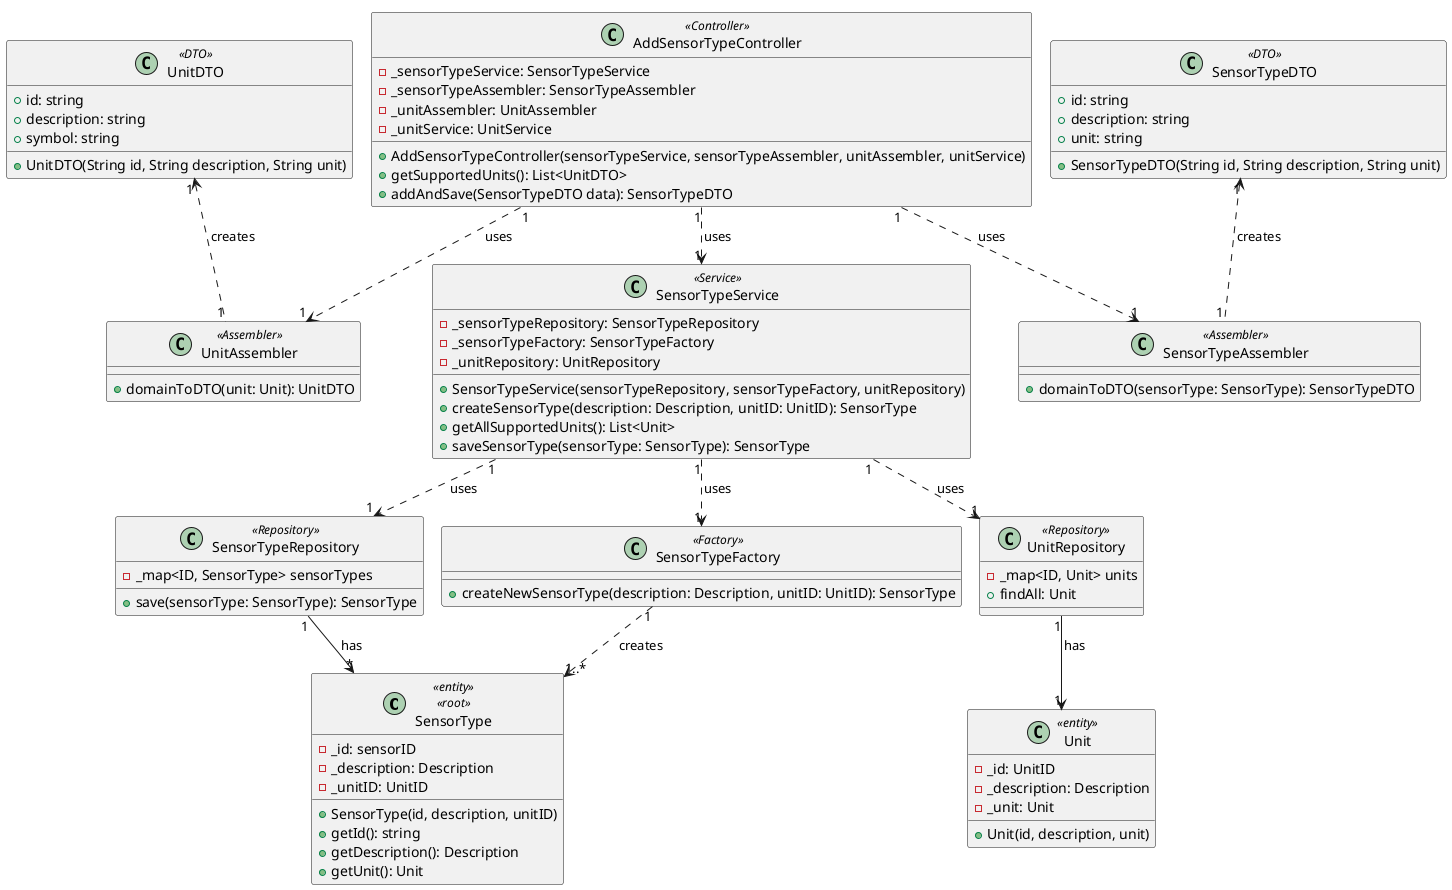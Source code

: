 @startuml
!pragma layout smetana

class SensorType<<entity>> <<root>> {
  - _id: sensorID
  - _description: Description
  - _unitID: UnitID
  + SensorType(id, description, unitID)
  + getId(): string
  + getDescription(): Description
  + getUnit(): Unit
  }

class SensorTypeFactory<<Factory>> {
  + createNewSensorType(description: Description, unitID: UnitID): SensorType
  }

class SensorTypeRepository<<Repository>> {
  - _map<ID, SensorType> sensorTypes
  + save(sensorType: SensorType): SensorType
  }
class SensorTypeService<<Service>> {
    - _sensorTypeRepository: SensorTypeRepository
    - _sensorTypeFactory: SensorTypeFactory
    - _unitRepository: UnitRepository
  + SensorTypeService(sensorTypeRepository, sensorTypeFactory, unitRepository)
  + createSensorType(description: Description, unitID: UnitID): SensorType
  + getAllSupportedUnits(): List<Unit>
  + saveSensorType(sensorType: SensorType): SensorType
  }
  class UnitRepository<<Repository>> {
    - _map<ID, Unit> units
    + findAll: Unit
    }
class Unit<<entity>> {
  - _id: UnitID
  - _description: Description
  - _unit: Unit
  + Unit(id, description, unit)
  }
class AddSensorTypeController<<Controller>> {
  - _sensorTypeService: SensorTypeService
  - _sensorTypeAssembler: SensorTypeAssembler
  - _unitAssembler: UnitAssembler
  - _unitService: UnitService
  + AddSensorTypeController(sensorTypeService, sensorTypeAssembler, unitAssembler, unitService)
  + getSupportedUnits(): List<UnitDTO>
  + addAndSave(SensorTypeDTO data): SensorTypeDTO
  }
class SensorTypeDTO<<DTO>> {
+ id: string
+ description: string
+ unit: string
+ SensorTypeDTO(String id, String description, String unit)
}
class SensorTypeAssembler<<Assembler>> {
  + domainToDTO(sensorType: SensorType): SensorTypeDTO
  }
class UnitAssembler<<Assembler>> {
  + domainToDTO(unit: Unit): UnitDTO
  }
class UnitDTO<<DTO>> {
  + id: string
  + description: string
  + symbol: string
  + UnitDTO(String id, String description, String unit)
  }




SensorTypeRepository"1" -down-> "*"SensorType: has
SensorTypeService"1" .down.> "1"SensorTypeFactory: uses
SensorTypeService"1" .down.> "1"SensorTypeRepository: uses
SensorTypeService"1" .down-> "1"UnitRepository: uses
UnitRepository"1" -down-> "1"Unit: has
SensorTypeFactory"1" .down.> "1..*"SensorType: creates
AddSensorTypeController"1" .down.> "1"SensorTypeService: uses
AddSensorTypeController"1" .down.> "1"SensorTypeAssembler: uses
SensorTypeAssembler"1" .up.> "1"SensorTypeDTO: creates
AddSensorTypeController"1" .down.> "1"UnitAssembler: uses
UnitAssembler"1" .up.> "1"UnitDTO: creates




@enduml